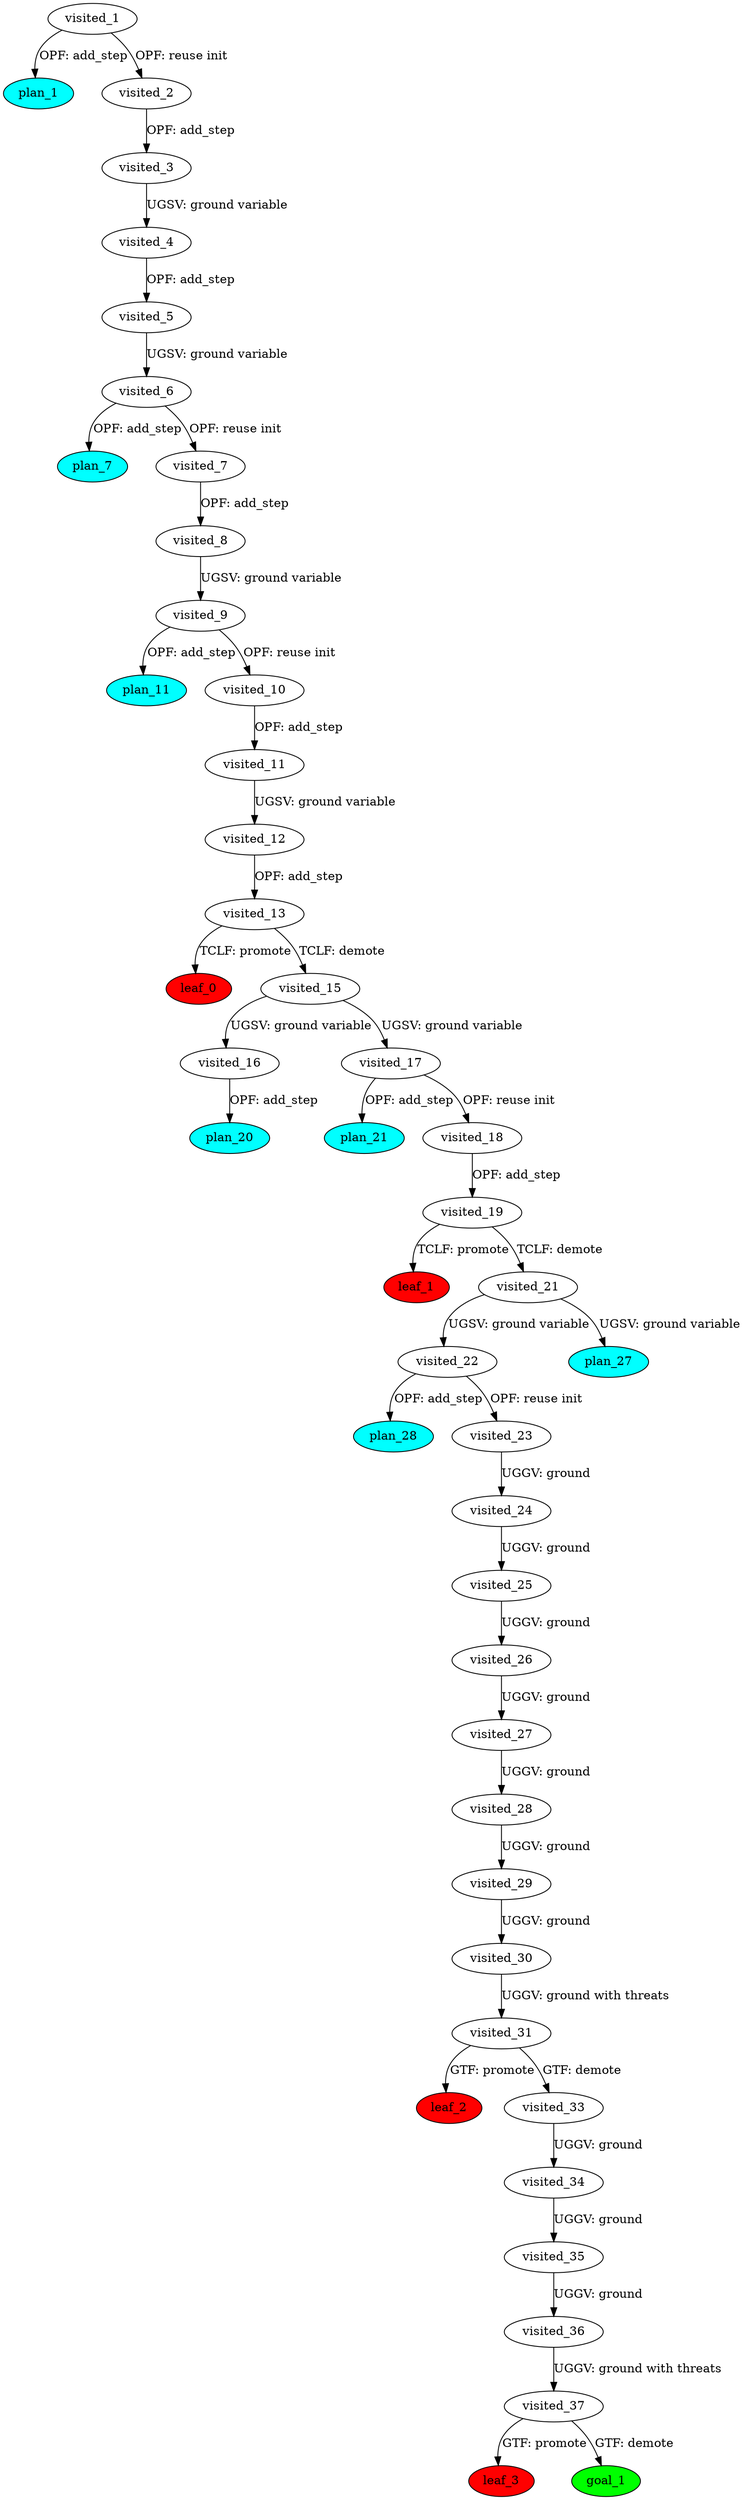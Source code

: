 digraph {
	"84bfdeb9-b097-2c23-88af-2dcc5e6c9598" [label=plan_0 fillcolor=cyan style=filled]
	"84bfdeb9-b097-2c23-88af-2dcc5e6c9598" [label=visited_1 fillcolor=white style=filled]
	"8dd906f8-cb3f-ca67-7e17-c4a5d8563c2f" [label=plan_1 fillcolor=cyan style=filled]
	"84bfdeb9-b097-2c23-88af-2dcc5e6c9598" -> "8dd906f8-cb3f-ca67-7e17-c4a5d8563c2f" [label="OPF: add_step"]
	"6fd4d842-2489-27e0-b5c3-72879b4afaaf" [label=plan_2 fillcolor=cyan style=filled]
	"84bfdeb9-b097-2c23-88af-2dcc5e6c9598" -> "6fd4d842-2489-27e0-b5c3-72879b4afaaf" [label="OPF: reuse init"]
	"6fd4d842-2489-27e0-b5c3-72879b4afaaf" [label=visited_2 fillcolor=white style=filled]
	"1f5d63a4-f512-5f1f-81a5-fa712edf0d8c" [label=plan_3 fillcolor=cyan style=filled]
	"6fd4d842-2489-27e0-b5c3-72879b4afaaf" -> "1f5d63a4-f512-5f1f-81a5-fa712edf0d8c" [label="OPF: add_step"]
	"1f5d63a4-f512-5f1f-81a5-fa712edf0d8c" [label=visited_3 fillcolor=white style=filled]
	"350e755b-c4a1-fbb2-8d74-5848f420d748" [label=plan_4 fillcolor=cyan style=filled]
	"1f5d63a4-f512-5f1f-81a5-fa712edf0d8c" -> "350e755b-c4a1-fbb2-8d74-5848f420d748" [label="UGSV: ground variable"]
	"350e755b-c4a1-fbb2-8d74-5848f420d748" [label=visited_4 fillcolor=white style=filled]
	"f7b5038e-5b63-c049-c103-438997b42539" [label=plan_5 fillcolor=cyan style=filled]
	"350e755b-c4a1-fbb2-8d74-5848f420d748" -> "f7b5038e-5b63-c049-c103-438997b42539" [label="OPF: add_step"]
	"f7b5038e-5b63-c049-c103-438997b42539" [label=visited_5 fillcolor=white style=filled]
	"f8ec8b3a-cc76-4db7-d5fc-69bd5a98a850" [label=plan_6 fillcolor=cyan style=filled]
	"f7b5038e-5b63-c049-c103-438997b42539" -> "f8ec8b3a-cc76-4db7-d5fc-69bd5a98a850" [label="UGSV: ground variable"]
	"f8ec8b3a-cc76-4db7-d5fc-69bd5a98a850" [label=visited_6 fillcolor=white style=filled]
	"2a80bd3e-5396-719f-2b3a-b9e627e4605b" [label=plan_7 fillcolor=cyan style=filled]
	"f8ec8b3a-cc76-4db7-d5fc-69bd5a98a850" -> "2a80bd3e-5396-719f-2b3a-b9e627e4605b" [label="OPF: add_step"]
	"e929c1ec-c161-0a3f-eb33-464093866277" [label=plan_8 fillcolor=cyan style=filled]
	"f8ec8b3a-cc76-4db7-d5fc-69bd5a98a850" -> "e929c1ec-c161-0a3f-eb33-464093866277" [label="OPF: reuse init"]
	"e929c1ec-c161-0a3f-eb33-464093866277" [label=visited_7 fillcolor=white style=filled]
	"26c76595-615f-7dfa-e300-491b25914dac" [label=plan_9 fillcolor=cyan style=filled]
	"e929c1ec-c161-0a3f-eb33-464093866277" -> "26c76595-615f-7dfa-e300-491b25914dac" [label="OPF: add_step"]
	"26c76595-615f-7dfa-e300-491b25914dac" [label=visited_8 fillcolor=white style=filled]
	"f4d0a826-966a-cb62-58f9-42200de9f415" [label=plan_10 fillcolor=cyan style=filled]
	"26c76595-615f-7dfa-e300-491b25914dac" -> "f4d0a826-966a-cb62-58f9-42200de9f415" [label="UGSV: ground variable"]
	"f4d0a826-966a-cb62-58f9-42200de9f415" [label=visited_9 fillcolor=white style=filled]
	"9b965373-e5fb-0cb2-0a8f-79dacfec42d2" [label=plan_11 fillcolor=cyan style=filled]
	"f4d0a826-966a-cb62-58f9-42200de9f415" -> "9b965373-e5fb-0cb2-0a8f-79dacfec42d2" [label="OPF: add_step"]
	"6ce3e4c7-4ac1-6a6a-2def-f5edc7c4ed57" [label=plan_12 fillcolor=cyan style=filled]
	"f4d0a826-966a-cb62-58f9-42200de9f415" -> "6ce3e4c7-4ac1-6a6a-2def-f5edc7c4ed57" [label="OPF: reuse init"]
	"6ce3e4c7-4ac1-6a6a-2def-f5edc7c4ed57" [label=visited_10 fillcolor=white style=filled]
	"359aaaec-cfa5-ad9b-aec2-963cbb052428" [label=plan_13 fillcolor=cyan style=filled]
	"6ce3e4c7-4ac1-6a6a-2def-f5edc7c4ed57" -> "359aaaec-cfa5-ad9b-aec2-963cbb052428" [label="OPF: add_step"]
	"359aaaec-cfa5-ad9b-aec2-963cbb052428" [label=visited_11 fillcolor=white style=filled]
	"54023cfb-4e1b-0045-2a1b-b67e0092f517" [label=plan_14 fillcolor=cyan style=filled]
	"359aaaec-cfa5-ad9b-aec2-963cbb052428" -> "54023cfb-4e1b-0045-2a1b-b67e0092f517" [label="UGSV: ground variable"]
	"54023cfb-4e1b-0045-2a1b-b67e0092f517" [label=visited_12 fillcolor=white style=filled]
	"9f25a9fa-fe28-6476-45a6-e88f79eb966b" [label=plan_15 fillcolor=cyan style=filled]
	"54023cfb-4e1b-0045-2a1b-b67e0092f517" -> "9f25a9fa-fe28-6476-45a6-e88f79eb966b" [label="OPF: add_step"]
	"9f25a9fa-fe28-6476-45a6-e88f79eb966b" [label=visited_13 fillcolor=white style=filled]
	"de3a4179-02a4-210d-bf98-f6d6aa9bb530" [label=plan_16 fillcolor=cyan style=filled]
	"9f25a9fa-fe28-6476-45a6-e88f79eb966b" -> "de3a4179-02a4-210d-bf98-f6d6aa9bb530" [label="TCLF: promote"]
	"ed44a03e-8f89-1a89-64e7-aac483ad73e5" [label=plan_17 fillcolor=cyan style=filled]
	"9f25a9fa-fe28-6476-45a6-e88f79eb966b" -> "ed44a03e-8f89-1a89-64e7-aac483ad73e5" [label="TCLF: demote"]
	"de3a4179-02a4-210d-bf98-f6d6aa9bb530" [label=visited_14 fillcolor=white style=filled]
	"de3a4179-02a4-210d-bf98-f6d6aa9bb530" [label=leaf_0 fillcolor=red style=filled]
	"ed44a03e-8f89-1a89-64e7-aac483ad73e5" [label=visited_15 fillcolor=white style=filled]
	"e263817a-b06e-c39a-615a-4837dff7570a" [label=plan_18 fillcolor=cyan style=filled]
	"ed44a03e-8f89-1a89-64e7-aac483ad73e5" -> "e263817a-b06e-c39a-615a-4837dff7570a" [label="UGSV: ground variable"]
	"a65f28ed-4fae-e38f-0f5f-beba646bcfbb" [label=plan_19 fillcolor=cyan style=filled]
	"ed44a03e-8f89-1a89-64e7-aac483ad73e5" -> "a65f28ed-4fae-e38f-0f5f-beba646bcfbb" [label="UGSV: ground variable"]
	"e263817a-b06e-c39a-615a-4837dff7570a" [label=visited_16 fillcolor=white style=filled]
	"bf1ea3c4-7055-025e-e39b-c7eabc7ffbfa" [label=plan_20 fillcolor=cyan style=filled]
	"e263817a-b06e-c39a-615a-4837dff7570a" -> "bf1ea3c4-7055-025e-e39b-c7eabc7ffbfa" [label="OPF: add_step"]
	"a65f28ed-4fae-e38f-0f5f-beba646bcfbb" [label=visited_17 fillcolor=white style=filled]
	"a8c72d51-d75a-9cd9-9880-b64be49d872b" [label=plan_21 fillcolor=cyan style=filled]
	"a65f28ed-4fae-e38f-0f5f-beba646bcfbb" -> "a8c72d51-d75a-9cd9-9880-b64be49d872b" [label="OPF: add_step"]
	"28090128-a1a9-b0d1-1f6f-00ee7ce3b48d" [label=plan_22 fillcolor=cyan style=filled]
	"a65f28ed-4fae-e38f-0f5f-beba646bcfbb" -> "28090128-a1a9-b0d1-1f6f-00ee7ce3b48d" [label="OPF: reuse init"]
	"28090128-a1a9-b0d1-1f6f-00ee7ce3b48d" [label=visited_18 fillcolor=white style=filled]
	"ac0a1f6e-700c-d7c1-abc0-2480dd6215b7" [label=plan_23 fillcolor=cyan style=filled]
	"28090128-a1a9-b0d1-1f6f-00ee7ce3b48d" -> "ac0a1f6e-700c-d7c1-abc0-2480dd6215b7" [label="OPF: add_step"]
	"ac0a1f6e-700c-d7c1-abc0-2480dd6215b7" [label=visited_19 fillcolor=white style=filled]
	"1a72fda3-e52c-340e-312f-8c7dbc62cead" [label=plan_24 fillcolor=cyan style=filled]
	"ac0a1f6e-700c-d7c1-abc0-2480dd6215b7" -> "1a72fda3-e52c-340e-312f-8c7dbc62cead" [label="TCLF: promote"]
	"3bd31fc4-bbf3-53a2-10e4-3a6a928d7d0b" [label=plan_25 fillcolor=cyan style=filled]
	"ac0a1f6e-700c-d7c1-abc0-2480dd6215b7" -> "3bd31fc4-bbf3-53a2-10e4-3a6a928d7d0b" [label="TCLF: demote"]
	"1a72fda3-e52c-340e-312f-8c7dbc62cead" [label=visited_20 fillcolor=white style=filled]
	"1a72fda3-e52c-340e-312f-8c7dbc62cead" [label=leaf_1 fillcolor=red style=filled]
	"3bd31fc4-bbf3-53a2-10e4-3a6a928d7d0b" [label=visited_21 fillcolor=white style=filled]
	"e97a31c4-ac56-e704-0574-29e4165c945a" [label=plan_26 fillcolor=cyan style=filled]
	"3bd31fc4-bbf3-53a2-10e4-3a6a928d7d0b" -> "e97a31c4-ac56-e704-0574-29e4165c945a" [label="UGSV: ground variable"]
	"076142e9-e6a6-abe2-fbbb-47938b20364b" [label=plan_27 fillcolor=cyan style=filled]
	"3bd31fc4-bbf3-53a2-10e4-3a6a928d7d0b" -> "076142e9-e6a6-abe2-fbbb-47938b20364b" [label="UGSV: ground variable"]
	"e97a31c4-ac56-e704-0574-29e4165c945a" [label=visited_22 fillcolor=white style=filled]
	"d73c5764-e610-47dc-e101-c4f7b82fe44f" [label=plan_28 fillcolor=cyan style=filled]
	"e97a31c4-ac56-e704-0574-29e4165c945a" -> "d73c5764-e610-47dc-e101-c4f7b82fe44f" [label="OPF: add_step"]
	"8e74bab5-2618-059b-e23c-14c62274e5bd" [label=plan_29 fillcolor=cyan style=filled]
	"e97a31c4-ac56-e704-0574-29e4165c945a" -> "8e74bab5-2618-059b-e23c-14c62274e5bd" [label="OPF: reuse init"]
	"8e74bab5-2618-059b-e23c-14c62274e5bd" [label=visited_23 fillcolor=white style=filled]
	"1ae55fea-1697-6ce5-0198-539276feeb71" [label=plan_30 fillcolor=cyan style=filled]
	"8e74bab5-2618-059b-e23c-14c62274e5bd" -> "1ae55fea-1697-6ce5-0198-539276feeb71" [label="UGGV: ground"]
	"1ae55fea-1697-6ce5-0198-539276feeb71" [label=visited_24 fillcolor=white style=filled]
	"558e4d19-f058-1c57-cb2d-5168d7acc845" [label=plan_31 fillcolor=cyan style=filled]
	"1ae55fea-1697-6ce5-0198-539276feeb71" -> "558e4d19-f058-1c57-cb2d-5168d7acc845" [label="UGGV: ground"]
	"558e4d19-f058-1c57-cb2d-5168d7acc845" [label=visited_25 fillcolor=white style=filled]
	"2a295962-a867-5e99-51c5-158a59b135b5" [label=plan_32 fillcolor=cyan style=filled]
	"558e4d19-f058-1c57-cb2d-5168d7acc845" -> "2a295962-a867-5e99-51c5-158a59b135b5" [label="UGGV: ground"]
	"2a295962-a867-5e99-51c5-158a59b135b5" [label=visited_26 fillcolor=white style=filled]
	"b8b54ca9-dcc0-2c8a-73ed-9190b0c5e20a" [label=plan_33 fillcolor=cyan style=filled]
	"2a295962-a867-5e99-51c5-158a59b135b5" -> "b8b54ca9-dcc0-2c8a-73ed-9190b0c5e20a" [label="UGGV: ground"]
	"b8b54ca9-dcc0-2c8a-73ed-9190b0c5e20a" [label=visited_27 fillcolor=white style=filled]
	"cf50d00b-9836-22ef-fd77-7e7f057a4b1e" [label=plan_34 fillcolor=cyan style=filled]
	"b8b54ca9-dcc0-2c8a-73ed-9190b0c5e20a" -> "cf50d00b-9836-22ef-fd77-7e7f057a4b1e" [label="UGGV: ground"]
	"cf50d00b-9836-22ef-fd77-7e7f057a4b1e" [label=visited_28 fillcolor=white style=filled]
	"8bfd33e2-79c3-a006-70db-03af3cd6a8f2" [label=plan_35 fillcolor=cyan style=filled]
	"cf50d00b-9836-22ef-fd77-7e7f057a4b1e" -> "8bfd33e2-79c3-a006-70db-03af3cd6a8f2" [label="UGGV: ground"]
	"8bfd33e2-79c3-a006-70db-03af3cd6a8f2" [label=visited_29 fillcolor=white style=filled]
	"d83ba205-a77d-be89-a8df-c908b61b3c16" [label=plan_36 fillcolor=cyan style=filled]
	"8bfd33e2-79c3-a006-70db-03af3cd6a8f2" -> "d83ba205-a77d-be89-a8df-c908b61b3c16" [label="UGGV: ground"]
	"d83ba205-a77d-be89-a8df-c908b61b3c16" [label=visited_30 fillcolor=white style=filled]
	"dbe5f5e1-654f-dce1-b571-a621267b5661" [label=plan_37 fillcolor=cyan style=filled]
	"d83ba205-a77d-be89-a8df-c908b61b3c16" -> "dbe5f5e1-654f-dce1-b571-a621267b5661" [label="UGGV: ground with threats"]
	"dbe5f5e1-654f-dce1-b571-a621267b5661" [label=visited_31 fillcolor=white style=filled]
	"309439d3-af6b-5c6b-2f04-d73cfe438ca5" [label=plan_38 fillcolor=cyan style=filled]
	"dbe5f5e1-654f-dce1-b571-a621267b5661" -> "309439d3-af6b-5c6b-2f04-d73cfe438ca5" [label="GTF: promote"]
	"fad2b8af-a3ed-7c66-5cf9-a9ce344b563d" [label=plan_39 fillcolor=cyan style=filled]
	"dbe5f5e1-654f-dce1-b571-a621267b5661" -> "fad2b8af-a3ed-7c66-5cf9-a9ce344b563d" [label="GTF: demote"]
	"309439d3-af6b-5c6b-2f04-d73cfe438ca5" [label=visited_32 fillcolor=white style=filled]
	"309439d3-af6b-5c6b-2f04-d73cfe438ca5" [label=leaf_2 fillcolor=red style=filled]
	"fad2b8af-a3ed-7c66-5cf9-a9ce344b563d" [label=visited_33 fillcolor=white style=filled]
	"cbaaff82-7f24-b6fa-9b67-cbd04ed832d4" [label=plan_40 fillcolor=cyan style=filled]
	"fad2b8af-a3ed-7c66-5cf9-a9ce344b563d" -> "cbaaff82-7f24-b6fa-9b67-cbd04ed832d4" [label="UGGV: ground"]
	"cbaaff82-7f24-b6fa-9b67-cbd04ed832d4" [label=visited_34 fillcolor=white style=filled]
	"d3c7210b-0600-5e9b-6ac9-3c0b0c974886" [label=plan_41 fillcolor=cyan style=filled]
	"cbaaff82-7f24-b6fa-9b67-cbd04ed832d4" -> "d3c7210b-0600-5e9b-6ac9-3c0b0c974886" [label="UGGV: ground"]
	"d3c7210b-0600-5e9b-6ac9-3c0b0c974886" [label=visited_35 fillcolor=white style=filled]
	"0c434d03-ed7f-00eb-2aa0-554d0728b0c0" [label=plan_42 fillcolor=cyan style=filled]
	"d3c7210b-0600-5e9b-6ac9-3c0b0c974886" -> "0c434d03-ed7f-00eb-2aa0-554d0728b0c0" [label="UGGV: ground"]
	"0c434d03-ed7f-00eb-2aa0-554d0728b0c0" [label=visited_36 fillcolor=white style=filled]
	"df82afa4-e025-b190-8088-598973fbb0d0" [label=plan_43 fillcolor=cyan style=filled]
	"0c434d03-ed7f-00eb-2aa0-554d0728b0c0" -> "df82afa4-e025-b190-8088-598973fbb0d0" [label="UGGV: ground with threats"]
	"df82afa4-e025-b190-8088-598973fbb0d0" [label=visited_37 fillcolor=white style=filled]
	"30891b4a-86c7-0f45-dc17-a0c116d4f06e" [label=plan_44 fillcolor=cyan style=filled]
	"df82afa4-e025-b190-8088-598973fbb0d0" -> "30891b4a-86c7-0f45-dc17-a0c116d4f06e" [label="GTF: promote"]
	"64ce8001-d179-1bb2-34fa-47ff46728dbe" [label=plan_45 fillcolor=cyan style=filled]
	"df82afa4-e025-b190-8088-598973fbb0d0" -> "64ce8001-d179-1bb2-34fa-47ff46728dbe" [label="GTF: demote"]
	"30891b4a-86c7-0f45-dc17-a0c116d4f06e" [label=visited_38 fillcolor=white style=filled]
	"30891b4a-86c7-0f45-dc17-a0c116d4f06e" [label=leaf_3 fillcolor=red style=filled]
	"64ce8001-d179-1bb2-34fa-47ff46728dbe" [label=visited_39 fillcolor=white style=filled]
	"64ce8001-d179-1bb2-34fa-47ff46728dbe" [label=goal_1 fillcolor=green style=filled]
}
